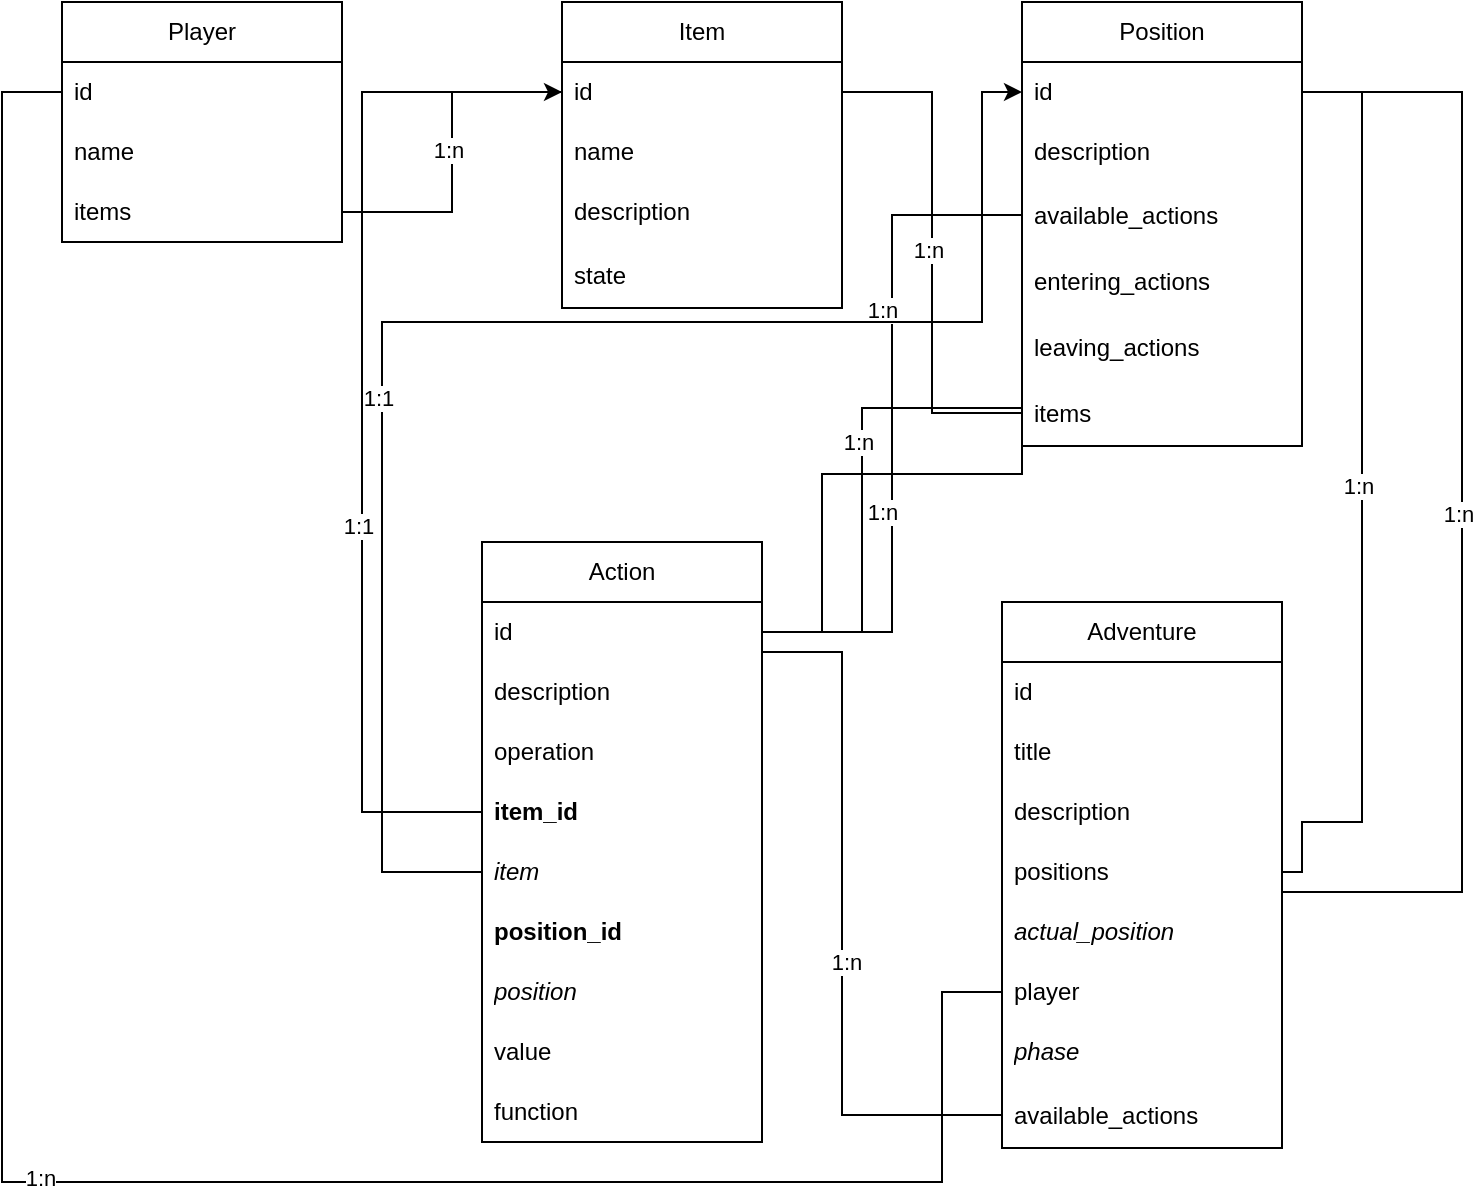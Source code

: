 <mxfile version="23.1.5" type="device" pages="2">
  <diagram name="domain" id="5f0bae14-7c28-e335-631c-24af17079c00">
    <mxGraphModel dx="1434" dy="746" grid="1" gridSize="10" guides="1" tooltips="1" connect="1" arrows="1" fold="1" page="1" pageScale="1" pageWidth="1100" pageHeight="850" background="none" math="0" shadow="0">
      <root>
        <mxCell id="0" />
        <mxCell id="1" parent="0" />
        <mxCell id="1IV6oj0AkLLf4Vp_rQSQ-2" value="Player" style="swimlane;fontStyle=0;childLayout=stackLayout;horizontal=1;startSize=30;horizontalStack=0;resizeParent=1;resizeParentMax=0;resizeLast=0;collapsible=1;marginBottom=0;whiteSpace=wrap;html=1;" parent="1" vertex="1">
          <mxGeometry x="130" y="100" width="140" height="120" as="geometry" />
        </mxCell>
        <mxCell id="1IV6oj0AkLLf4Vp_rQSQ-78" value="id" style="text;strokeColor=none;fillColor=none;align=left;verticalAlign=middle;spacingLeft=4;spacingRight=4;overflow=hidden;points=[[0,0.5],[1,0.5]];portConstraint=eastwest;rotatable=0;whiteSpace=wrap;html=1;" parent="1IV6oj0AkLLf4Vp_rQSQ-2" vertex="1">
          <mxGeometry y="30" width="140" height="30" as="geometry" />
        </mxCell>
        <mxCell id="1IV6oj0AkLLf4Vp_rQSQ-3" value="name" style="text;strokeColor=none;fillColor=none;align=left;verticalAlign=middle;spacingLeft=4;spacingRight=4;overflow=hidden;points=[[0,0.5],[1,0.5]];portConstraint=eastwest;rotatable=0;whiteSpace=wrap;html=1;" parent="1IV6oj0AkLLf4Vp_rQSQ-2" vertex="1">
          <mxGeometry y="60" width="140" height="30" as="geometry" />
        </mxCell>
        <mxCell id="1IV6oj0AkLLf4Vp_rQSQ-5" value="items" style="text;strokeColor=none;fillColor=none;align=left;verticalAlign=middle;spacingLeft=4;spacingRight=4;overflow=hidden;points=[[0,0.5],[1,0.5]];portConstraint=eastwest;rotatable=0;whiteSpace=wrap;html=1;" parent="1IV6oj0AkLLf4Vp_rQSQ-2" vertex="1">
          <mxGeometry y="90" width="140" height="30" as="geometry" />
        </mxCell>
        <object label="Item" value="" id="1IV6oj0AkLLf4Vp_rQSQ-6">
          <mxCell style="swimlane;fontStyle=0;childLayout=stackLayout;horizontal=1;startSize=30;horizontalStack=0;resizeParent=1;resizeParentMax=0;resizeLast=0;collapsible=1;marginBottom=0;whiteSpace=wrap;html=1;" parent="1" vertex="1">
            <mxGeometry x="380" y="100" width="140" height="153" as="geometry" />
          </mxCell>
        </object>
        <mxCell id="1IV6oj0AkLLf4Vp_rQSQ-15" value="id" style="text;strokeColor=none;fillColor=none;align=left;verticalAlign=middle;spacingLeft=4;spacingRight=4;overflow=hidden;points=[[0,0.5],[1,0.5]];portConstraint=eastwest;rotatable=0;whiteSpace=wrap;html=1;" parent="1IV6oj0AkLLf4Vp_rQSQ-6" vertex="1">
          <mxGeometry y="30" width="140" height="30" as="geometry" />
        </mxCell>
        <mxCell id="1IV6oj0AkLLf4Vp_rQSQ-7" value="name" style="text;strokeColor=none;fillColor=none;align=left;verticalAlign=middle;spacingLeft=4;spacingRight=4;overflow=hidden;points=[[0,0.5],[1,0.5]];portConstraint=eastwest;rotatable=0;whiteSpace=wrap;html=1;" parent="1IV6oj0AkLLf4Vp_rQSQ-6" vertex="1">
          <mxGeometry y="60" width="140" height="30" as="geometry" />
        </mxCell>
        <mxCell id="1IV6oj0AkLLf4Vp_rQSQ-8" value="description" style="text;strokeColor=none;fillColor=none;align=left;verticalAlign=middle;spacingLeft=4;spacingRight=4;overflow=hidden;points=[[0,0.5],[1,0.5]];portConstraint=eastwest;rotatable=0;whiteSpace=wrap;html=1;" parent="1IV6oj0AkLLf4Vp_rQSQ-6" vertex="1">
          <mxGeometry y="90" width="140" height="30" as="geometry" />
        </mxCell>
        <object label="state" id="1IV6oj0AkLLf4Vp_rQSQ-9">
          <mxCell style="text;strokeColor=none;fillColor=none;align=left;verticalAlign=middle;spacingLeft=4;spacingRight=4;overflow=hidden;points=[[0,0.5],[1,0.5]];portConstraint=eastwest;rotatable=0;whiteSpace=wrap;html=1;" parent="1IV6oj0AkLLf4Vp_rQSQ-6" vertex="1">
            <mxGeometry y="120" width="140" height="33" as="geometry" />
          </mxCell>
        </object>
        <mxCell id="1IV6oj0AkLLf4Vp_rQSQ-14" value="" style="endArrow=none;html=1;rounded=0;exitX=1;exitY=0.5;exitDx=0;exitDy=0;entryX=0;entryY=0.5;entryDx=0;entryDy=0;edgeStyle=orthogonalEdgeStyle;" parent="1" source="1IV6oj0AkLLf4Vp_rQSQ-5" target="1IV6oj0AkLLf4Vp_rQSQ-15" edge="1">
          <mxGeometry width="50" height="50" relative="1" as="geometry">
            <mxPoint x="390" y="210" as="sourcePoint" />
            <mxPoint x="440" y="160" as="targetPoint" />
          </mxGeometry>
        </mxCell>
        <mxCell id="1IV6oj0AkLLf4Vp_rQSQ-16" value="1:n" style="edgeLabel;html=1;align=center;verticalAlign=middle;resizable=0;points=[];" parent="1IV6oj0AkLLf4Vp_rQSQ-14" vertex="1" connectable="0">
          <mxGeometry x="0.015" y="2" relative="1" as="geometry">
            <mxPoint as="offset" />
          </mxGeometry>
        </mxCell>
        <object label="Position" value="" id="1IV6oj0AkLLf4Vp_rQSQ-17">
          <mxCell style="swimlane;fontStyle=0;childLayout=stackLayout;horizontal=1;startSize=30;horizontalStack=0;resizeParent=1;resizeParentMax=0;resizeLast=0;collapsible=1;marginBottom=0;whiteSpace=wrap;html=1;" parent="1" vertex="1">
            <mxGeometry x="610" y="100" width="140" height="222" as="geometry" />
          </mxCell>
        </object>
        <mxCell id="1IV6oj0AkLLf4Vp_rQSQ-18" value="id" style="text;strokeColor=none;fillColor=none;align=left;verticalAlign=middle;spacingLeft=4;spacingRight=4;overflow=hidden;points=[[0,0.5],[1,0.5]];portConstraint=eastwest;rotatable=0;whiteSpace=wrap;html=1;" parent="1IV6oj0AkLLf4Vp_rQSQ-17" vertex="1">
          <mxGeometry y="30" width="140" height="30" as="geometry" />
        </mxCell>
        <mxCell id="1IV6oj0AkLLf4Vp_rQSQ-20" value="description" style="text;strokeColor=none;fillColor=none;align=left;verticalAlign=middle;spacingLeft=4;spacingRight=4;overflow=hidden;points=[[0,0.5],[1,0.5]];portConstraint=eastwest;rotatable=0;whiteSpace=wrap;html=1;" parent="1IV6oj0AkLLf4Vp_rQSQ-17" vertex="1">
          <mxGeometry y="60" width="140" height="30" as="geometry" />
        </mxCell>
        <object label="&lt;div style=&quot;background-color: rgb(255, 255, 255); line-height: 19px;&quot;&gt;&lt;div style=&quot;line-height: 19px;&quot;&gt;&lt;font face=&quot;Helvetica&quot;&gt;available_actions&lt;/font&gt;&lt;/div&gt;&lt;/div&gt;" id="1IV6oj0AkLLf4Vp_rQSQ-22">
          <mxCell style="text;strokeColor=none;fillColor=none;align=left;verticalAlign=middle;spacingLeft=4;spacingRight=4;overflow=hidden;points=[[0,0.5],[1,0.5]];portConstraint=eastwest;rotatable=0;whiteSpace=wrap;html=1;" parent="1IV6oj0AkLLf4Vp_rQSQ-17" vertex="1">
            <mxGeometry y="90" width="140" height="33" as="geometry" />
          </mxCell>
        </object>
        <object label="&lt;div style=&quot;background-color: rgb(255, 255, 255); line-height: 19px;&quot;&gt;&lt;div style=&quot;line-height: 19px;&quot;&gt;&lt;font face=&quot;Helvetica&quot;&gt;entering_actions&lt;/font&gt;&lt;/div&gt;&lt;/div&gt;" id="1IV6oj0AkLLf4Vp_rQSQ-23">
          <mxCell style="text;strokeColor=none;fillColor=none;align=left;verticalAlign=middle;spacingLeft=4;spacingRight=4;overflow=hidden;points=[[0,0.5],[1,0.5]];portConstraint=eastwest;rotatable=0;whiteSpace=wrap;html=1;" parent="1IV6oj0AkLLf4Vp_rQSQ-17" vertex="1">
            <mxGeometry y="123" width="140" height="33" as="geometry" />
          </mxCell>
        </object>
        <object label="&lt;div style=&quot;background-color: rgb(255, 255, 255); line-height: 19px;&quot;&gt;&lt;div style=&quot;line-height: 19px;&quot;&gt;&lt;font face=&quot;Helvetica&quot;&gt;leaving_actions&lt;/font&gt;&lt;/div&gt;&lt;/div&gt;" id="1IV6oj0AkLLf4Vp_rQSQ-25">
          <mxCell style="text;strokeColor=none;fillColor=none;align=left;verticalAlign=middle;spacingLeft=4;spacingRight=4;overflow=hidden;points=[[0,0.5],[1,0.5]];portConstraint=eastwest;rotatable=0;whiteSpace=wrap;html=1;" parent="1IV6oj0AkLLf4Vp_rQSQ-17" vertex="1">
            <mxGeometry y="156" width="140" height="33" as="geometry" />
          </mxCell>
        </object>
        <object label="&lt;div style=&quot;background-color: rgb(255, 255, 255); line-height: 19px;&quot;&gt;&lt;div style=&quot;line-height: 19px;&quot;&gt;&lt;font face=&quot;Helvetica&quot;&gt;items&lt;/font&gt;&lt;/div&gt;&lt;/div&gt;" id="1IV6oj0AkLLf4Vp_rQSQ-24">
          <mxCell style="text;strokeColor=none;fillColor=none;align=left;verticalAlign=middle;spacingLeft=4;spacingRight=4;overflow=hidden;points=[[0,0.5],[1,0.5]];portConstraint=eastwest;rotatable=0;whiteSpace=wrap;html=1;" parent="1IV6oj0AkLLf4Vp_rQSQ-17" vertex="1">
            <mxGeometry y="189" width="140" height="33" as="geometry" />
          </mxCell>
        </object>
        <mxCell id="1IV6oj0AkLLf4Vp_rQSQ-26" value="" style="endArrow=none;html=1;rounded=0;exitX=0;exitY=0.5;exitDx=0;exitDy=0;entryX=1;entryY=0.5;entryDx=0;entryDy=0;edgeStyle=orthogonalEdgeStyle;" parent="1" source="1IV6oj0AkLLf4Vp_rQSQ-24" target="1IV6oj0AkLLf4Vp_rQSQ-15" edge="1">
          <mxGeometry width="50" height="50" relative="1" as="geometry">
            <mxPoint x="280" y="215" as="sourcePoint" />
            <mxPoint x="390" y="155" as="targetPoint" />
          </mxGeometry>
        </mxCell>
        <mxCell id="1IV6oj0AkLLf4Vp_rQSQ-27" value="1:n" style="edgeLabel;html=1;align=center;verticalAlign=middle;resizable=0;points=[];" parent="1IV6oj0AkLLf4Vp_rQSQ-26" vertex="1" connectable="0">
          <mxGeometry x="0.015" y="2" relative="1" as="geometry">
            <mxPoint as="offset" />
          </mxGeometry>
        </mxCell>
        <mxCell id="1IV6oj0AkLLf4Vp_rQSQ-32" value="Action" style="swimlane;fontStyle=0;childLayout=stackLayout;horizontal=1;startSize=30;horizontalStack=0;resizeParent=1;resizeParentMax=0;resizeLast=0;collapsible=1;marginBottom=0;whiteSpace=wrap;html=1;" parent="1" vertex="1">
          <mxGeometry x="340" y="370" width="140" height="300" as="geometry" />
        </mxCell>
        <mxCell id="1IV6oj0AkLLf4Vp_rQSQ-33" value="id" style="text;strokeColor=none;fillColor=none;align=left;verticalAlign=middle;spacingLeft=4;spacingRight=4;overflow=hidden;points=[[0,0.5],[1,0.5]];portConstraint=eastwest;rotatable=0;whiteSpace=wrap;html=1;" parent="1IV6oj0AkLLf4Vp_rQSQ-32" vertex="1">
          <mxGeometry y="30" width="140" height="30" as="geometry" />
        </mxCell>
        <mxCell id="1IV6oj0AkLLf4Vp_rQSQ-34" value="description" style="text;strokeColor=none;fillColor=none;align=left;verticalAlign=middle;spacingLeft=4;spacingRight=4;overflow=hidden;points=[[0,0.5],[1,0.5]];portConstraint=eastwest;rotatable=0;whiteSpace=wrap;html=1;" parent="1IV6oj0AkLLf4Vp_rQSQ-32" vertex="1">
          <mxGeometry y="60" width="140" height="30" as="geometry" />
        </mxCell>
        <mxCell id="1IV6oj0AkLLf4Vp_rQSQ-29" value="operation" style="text;strokeColor=none;fillColor=none;align=left;verticalAlign=middle;spacingLeft=4;spacingRight=4;overflow=hidden;points=[[0,0.5],[1,0.5]];portConstraint=eastwest;rotatable=0;whiteSpace=wrap;html=1;" parent="1IV6oj0AkLLf4Vp_rQSQ-32" vertex="1">
          <mxGeometry y="90" width="140" height="30" as="geometry" />
        </mxCell>
        <mxCell id="wDc-vlpJ7WVGgkL3oMPo-3" value="item_id" style="text;strokeColor=none;fillColor=none;align=left;verticalAlign=middle;spacingLeft=4;spacingRight=4;overflow=hidden;points=[[0,0.5],[1,0.5]];portConstraint=eastwest;rotatable=0;whiteSpace=wrap;html=1;fontStyle=1" vertex="1" parent="1IV6oj0AkLLf4Vp_rQSQ-32">
          <mxGeometry y="120" width="140" height="30" as="geometry" />
        </mxCell>
        <mxCell id="1IV6oj0AkLLf4Vp_rQSQ-56" value="item" style="text;strokeColor=none;fillColor=none;align=left;verticalAlign=middle;spacingLeft=4;spacingRight=4;overflow=hidden;points=[[0,0.5],[1,0.5]];portConstraint=eastwest;rotatable=0;whiteSpace=wrap;html=1;fontStyle=2" parent="1IV6oj0AkLLf4Vp_rQSQ-32" vertex="1">
          <mxGeometry y="150" width="140" height="30" as="geometry" />
        </mxCell>
        <mxCell id="wDc-vlpJ7WVGgkL3oMPo-4" value="position_id" style="text;strokeColor=none;fillColor=none;align=left;verticalAlign=middle;spacingLeft=4;spacingRight=4;overflow=hidden;points=[[0,0.5],[1,0.5]];portConstraint=eastwest;rotatable=0;whiteSpace=wrap;html=1;fontStyle=1" vertex="1" parent="1IV6oj0AkLLf4Vp_rQSQ-32">
          <mxGeometry y="180" width="140" height="30" as="geometry" />
        </mxCell>
        <mxCell id="1IV6oj0AkLLf4Vp_rQSQ-30" value="position" style="text;strokeColor=none;fillColor=none;align=left;verticalAlign=middle;spacingLeft=4;spacingRight=4;overflow=hidden;points=[[0,0.5],[1,0.5]];portConstraint=eastwest;rotatable=0;whiteSpace=wrap;html=1;fontStyle=2" parent="1IV6oj0AkLLf4Vp_rQSQ-32" vertex="1">
          <mxGeometry y="210" width="140" height="30" as="geometry" />
        </mxCell>
        <mxCell id="wDc-vlpJ7WVGgkL3oMPo-6" value="value" style="text;strokeColor=none;fillColor=none;align=left;verticalAlign=middle;spacingLeft=4;spacingRight=4;overflow=hidden;points=[[0,0.5],[1,0.5]];portConstraint=eastwest;rotatable=0;whiteSpace=wrap;html=1;" vertex="1" parent="1IV6oj0AkLLf4Vp_rQSQ-32">
          <mxGeometry y="240" width="140" height="30" as="geometry" />
        </mxCell>
        <mxCell id="1IV6oj0AkLLf4Vp_rQSQ-31" value="function" style="text;strokeColor=none;fillColor=none;align=left;verticalAlign=middle;spacingLeft=4;spacingRight=4;overflow=hidden;points=[[0,0.5],[1,0.5]];portConstraint=eastwest;rotatable=0;whiteSpace=wrap;html=1;" parent="1IV6oj0AkLLf4Vp_rQSQ-32" vertex="1">
          <mxGeometry y="270" width="140" height="30" as="geometry" />
        </mxCell>
        <mxCell id="1IV6oj0AkLLf4Vp_rQSQ-38" value="Adventure" style="swimlane;fontStyle=0;childLayout=stackLayout;horizontal=1;startSize=30;horizontalStack=0;resizeParent=1;resizeParentMax=0;resizeLast=0;collapsible=1;marginBottom=0;whiteSpace=wrap;html=1;" parent="1" vertex="1">
          <mxGeometry x="600" y="400" width="140" height="273" as="geometry" />
        </mxCell>
        <mxCell id="1IV6oj0AkLLf4Vp_rQSQ-39" value="id" style="text;strokeColor=none;fillColor=none;align=left;verticalAlign=middle;spacingLeft=4;spacingRight=4;overflow=hidden;points=[[0,0.5],[1,0.5]];portConstraint=eastwest;rotatable=0;whiteSpace=wrap;html=1;" parent="1IV6oj0AkLLf4Vp_rQSQ-38" vertex="1">
          <mxGeometry y="30" width="140" height="30" as="geometry" />
        </mxCell>
        <mxCell id="wDc-vlpJ7WVGgkL3oMPo-1" value="title" style="text;strokeColor=none;fillColor=none;align=left;verticalAlign=middle;spacingLeft=4;spacingRight=4;overflow=hidden;points=[[0,0.5],[1,0.5]];portConstraint=eastwest;rotatable=0;whiteSpace=wrap;html=1;" vertex="1" parent="1IV6oj0AkLLf4Vp_rQSQ-38">
          <mxGeometry y="60" width="140" height="30" as="geometry" />
        </mxCell>
        <mxCell id="wDc-vlpJ7WVGgkL3oMPo-2" value="description" style="text;strokeColor=none;fillColor=none;align=left;verticalAlign=middle;spacingLeft=4;spacingRight=4;overflow=hidden;points=[[0,0.5],[1,0.5]];portConstraint=eastwest;rotatable=0;whiteSpace=wrap;html=1;" vertex="1" parent="1IV6oj0AkLLf4Vp_rQSQ-38">
          <mxGeometry y="90" width="140" height="30" as="geometry" />
        </mxCell>
        <mxCell id="1IV6oj0AkLLf4Vp_rQSQ-55" value="positions" style="text;strokeColor=none;fillColor=none;align=left;verticalAlign=middle;spacingLeft=4;spacingRight=4;overflow=hidden;points=[[0,0.5],[1,0.5]];portConstraint=eastwest;rotatable=0;whiteSpace=wrap;html=1;" parent="1IV6oj0AkLLf4Vp_rQSQ-38" vertex="1">
          <mxGeometry y="120" width="140" height="30" as="geometry" />
        </mxCell>
        <mxCell id="1IV6oj0AkLLf4Vp_rQSQ-54" value="actual_position" style="text;strokeColor=none;fillColor=none;align=left;verticalAlign=middle;spacingLeft=4;spacingRight=4;overflow=hidden;points=[[0,0.5],[1,0.5]];portConstraint=eastwest;rotatable=0;whiteSpace=wrap;html=1;fontStyle=2" parent="1IV6oj0AkLLf4Vp_rQSQ-38" vertex="1">
          <mxGeometry y="150" width="140" height="30" as="geometry" />
        </mxCell>
        <mxCell id="1IV6oj0AkLLf4Vp_rQSQ-73" value="player" style="text;strokeColor=none;fillColor=none;align=left;verticalAlign=middle;spacingLeft=4;spacingRight=4;overflow=hidden;points=[[0,0.5],[1,0.5]];portConstraint=eastwest;rotatable=0;whiteSpace=wrap;html=1;" parent="1IV6oj0AkLLf4Vp_rQSQ-38" vertex="1">
          <mxGeometry y="180" width="140" height="30" as="geometry" />
        </mxCell>
        <mxCell id="1IV6oj0AkLLf4Vp_rQSQ-72" value="phase" style="text;strokeColor=none;fillColor=none;align=left;verticalAlign=middle;spacingLeft=4;spacingRight=4;overflow=hidden;points=[[0,0.5],[1,0.5]];portConstraint=eastwest;rotatable=0;whiteSpace=wrap;html=1;fontStyle=2" parent="1IV6oj0AkLLf4Vp_rQSQ-38" vertex="1">
          <mxGeometry y="210" width="140" height="30" as="geometry" />
        </mxCell>
        <object label="&lt;div style=&quot;background-color: rgb(255, 255, 255); line-height: 19px;&quot;&gt;&lt;div style=&quot;line-height: 19px;&quot;&gt;&lt;font face=&quot;Helvetica&quot;&gt;available_actions&lt;/font&gt;&lt;/div&gt;&lt;/div&gt;" id="1IV6oj0AkLLf4Vp_rQSQ-69">
          <mxCell style="text;strokeColor=none;fillColor=none;align=left;verticalAlign=middle;spacingLeft=4;spacingRight=4;overflow=hidden;points=[[0,0.5],[1,0.5]];portConstraint=eastwest;rotatable=0;whiteSpace=wrap;html=1;" parent="1IV6oj0AkLLf4Vp_rQSQ-38" vertex="1">
            <mxGeometry y="240" width="140" height="33" as="geometry" />
          </mxCell>
        </object>
        <mxCell id="1IV6oj0AkLLf4Vp_rQSQ-45" value="" style="endArrow=none;html=1;rounded=0;entryX=1;entryY=0.5;entryDx=0;entryDy=0;edgeStyle=orthogonalEdgeStyle;exitX=1;exitY=0.5;exitDx=0;exitDy=0;" parent="1" source="1IV6oj0AkLLf4Vp_rQSQ-55" target="1IV6oj0AkLLf4Vp_rQSQ-18" edge="1">
          <mxGeometry width="50" height="50" relative="1" as="geometry">
            <mxPoint x="750" y="510" as="sourcePoint" />
            <mxPoint x="530" y="155" as="targetPoint" />
            <Array as="points">
              <mxPoint x="750" y="510" />
              <mxPoint x="780" y="510" />
              <mxPoint x="780" y="145" />
            </Array>
          </mxGeometry>
        </mxCell>
        <mxCell id="1IV6oj0AkLLf4Vp_rQSQ-46" value="1:n" style="edgeLabel;html=1;align=center;verticalAlign=middle;resizable=0;points=[];" parent="1IV6oj0AkLLf4Vp_rQSQ-45" vertex="1" connectable="0">
          <mxGeometry x="0.015" y="2" relative="1" as="geometry">
            <mxPoint as="offset" />
          </mxGeometry>
        </mxCell>
        <mxCell id="1IV6oj0AkLLf4Vp_rQSQ-48" value="" style="endArrow=none;html=1;rounded=0;exitX=1;exitY=0.5;exitDx=0;exitDy=0;entryX=0;entryY=0.5;entryDx=0;entryDy=0;edgeStyle=orthogonalEdgeStyle;" parent="1" source="1IV6oj0AkLLf4Vp_rQSQ-33" target="1IV6oj0AkLLf4Vp_rQSQ-22" edge="1">
          <mxGeometry width="50" height="50" relative="1" as="geometry">
            <mxPoint x="620" y="379" as="sourcePoint" />
            <mxPoint x="530" y="155" as="targetPoint" />
          </mxGeometry>
        </mxCell>
        <mxCell id="1IV6oj0AkLLf4Vp_rQSQ-49" value="1:n" style="edgeLabel;html=1;align=center;verticalAlign=middle;resizable=0;points=[];" parent="1IV6oj0AkLLf4Vp_rQSQ-48" vertex="1" connectable="0">
          <mxGeometry x="0.015" y="2" relative="1" as="geometry">
            <mxPoint x="-3" y="-54" as="offset" />
          </mxGeometry>
        </mxCell>
        <mxCell id="1IV6oj0AkLLf4Vp_rQSQ-50" value="" style="endArrow=none;html=1;rounded=0;exitX=1;exitY=0.5;exitDx=0;exitDy=0;entryX=0;entryY=0.5;entryDx=0;entryDy=0;edgeStyle=orthogonalEdgeStyle;" parent="1" source="1IV6oj0AkLLf4Vp_rQSQ-33" target="1IV6oj0AkLLf4Vp_rQSQ-23" edge="1">
          <mxGeometry width="50" height="50" relative="1" as="geometry">
            <mxPoint x="490" y="425" as="sourcePoint" />
            <mxPoint x="620" y="280" as="targetPoint" />
            <Array as="points">
              <mxPoint x="530" y="415" />
              <mxPoint x="530" y="303" />
            </Array>
          </mxGeometry>
        </mxCell>
        <mxCell id="1IV6oj0AkLLf4Vp_rQSQ-51" value="1:n" style="edgeLabel;html=1;align=center;verticalAlign=middle;resizable=0;points=[];" parent="1IV6oj0AkLLf4Vp_rQSQ-50" vertex="1" connectable="0">
          <mxGeometry x="0.015" y="2" relative="1" as="geometry">
            <mxPoint y="10" as="offset" />
          </mxGeometry>
        </mxCell>
        <mxCell id="1IV6oj0AkLLf4Vp_rQSQ-52" value="" style="endArrow=none;html=1;rounded=0;exitX=1;exitY=0.5;exitDx=0;exitDy=0;entryX=0;entryY=0.5;entryDx=0;entryDy=0;edgeStyle=orthogonalEdgeStyle;" parent="1" source="1IV6oj0AkLLf4Vp_rQSQ-33" target="1IV6oj0AkLLf4Vp_rQSQ-25" edge="1">
          <mxGeometry width="50" height="50" relative="1" as="geometry">
            <mxPoint x="500" y="435" as="sourcePoint" />
            <mxPoint x="630" y="290" as="targetPoint" />
            <Array as="points">
              <mxPoint x="510" y="415" />
              <mxPoint x="510" y="336" />
            </Array>
          </mxGeometry>
        </mxCell>
        <mxCell id="1IV6oj0AkLLf4Vp_rQSQ-53" value="1:n" style="edgeLabel;html=1;align=center;verticalAlign=middle;resizable=0;points=[];" parent="1IV6oj0AkLLf4Vp_rQSQ-52" vertex="1" connectable="0">
          <mxGeometry x="0.015" y="2" relative="1" as="geometry">
            <mxPoint y="21" as="offset" />
          </mxGeometry>
        </mxCell>
        <mxCell id="1IV6oj0AkLLf4Vp_rQSQ-57" value="" style="edgeStyle=orthogonalEdgeStyle;rounded=0;orthogonalLoop=1;jettySize=auto;html=1;entryX=0;entryY=0.5;entryDx=0;entryDy=0;exitX=0;exitY=0.5;exitDx=0;exitDy=0;" parent="1" source="1IV6oj0AkLLf4Vp_rQSQ-56" target="1IV6oj0AkLLf4Vp_rQSQ-15" edge="1">
          <mxGeometry relative="1" as="geometry">
            <mxPoint x="270" y="425" as="sourcePoint" />
            <mxPoint x="350" y="485" as="targetPoint" />
            <Array as="points">
              <mxPoint x="280" y="505" />
              <mxPoint x="280" y="145" />
            </Array>
          </mxGeometry>
        </mxCell>
        <mxCell id="1IV6oj0AkLLf4Vp_rQSQ-58" value="1:1" style="edgeLabel;html=1;align=center;verticalAlign=middle;resizable=0;points=[];" parent="1IV6oj0AkLLf4Vp_rQSQ-57" vertex="1" connectable="0">
          <mxGeometry x="-0.152" y="2" relative="1" as="geometry">
            <mxPoint as="offset" />
          </mxGeometry>
        </mxCell>
        <mxCell id="1IV6oj0AkLLf4Vp_rQSQ-59" value="" style="edgeStyle=orthogonalEdgeStyle;rounded=0;orthogonalLoop=1;jettySize=auto;html=1;entryX=0;entryY=0.5;entryDx=0;entryDy=0;exitX=0;exitY=0.5;exitDx=0;exitDy=0;" parent="1" source="1IV6oj0AkLLf4Vp_rQSQ-30" target="1IV6oj0AkLLf4Vp_rQSQ-18" edge="1">
          <mxGeometry relative="1" as="geometry">
            <mxPoint x="270" y="485" as="sourcePoint" />
            <mxPoint x="390" y="155" as="targetPoint" />
            <Array as="points">
              <mxPoint x="290" y="535" />
              <mxPoint x="290" y="260" />
              <mxPoint x="590" y="260" />
              <mxPoint x="590" y="145" />
            </Array>
          </mxGeometry>
        </mxCell>
        <mxCell id="1IV6oj0AkLLf4Vp_rQSQ-60" value="1:1" style="edgeLabel;html=1;align=center;verticalAlign=middle;resizable=0;points=[];" parent="1IV6oj0AkLLf4Vp_rQSQ-59" vertex="1" connectable="0">
          <mxGeometry x="-0.152" y="2" relative="1" as="geometry">
            <mxPoint as="offset" />
          </mxGeometry>
        </mxCell>
        <mxCell id="1IV6oj0AkLLf4Vp_rQSQ-61" value="" style="endArrow=none;html=1;rounded=0;edgeStyle=orthogonalEdgeStyle;exitX=1;exitY=0.5;exitDx=0;exitDy=0;" parent="1" source="1IV6oj0AkLLf4Vp_rQSQ-54" edge="1">
          <mxGeometry width="50" height="50" relative="1" as="geometry">
            <mxPoint x="790" y="545" as="sourcePoint" />
            <mxPoint x="750" y="145" as="targetPoint" />
            <Array as="points">
              <mxPoint x="830" y="545" />
              <mxPoint x="830" y="145" />
            </Array>
          </mxGeometry>
        </mxCell>
        <mxCell id="1IV6oj0AkLLf4Vp_rQSQ-62" value="1:n" style="edgeLabel;html=1;align=center;verticalAlign=middle;resizable=0;points=[];" parent="1IV6oj0AkLLf4Vp_rQSQ-61" vertex="1" connectable="0">
          <mxGeometry x="0.015" y="2" relative="1" as="geometry">
            <mxPoint as="offset" />
          </mxGeometry>
        </mxCell>
        <mxCell id="1IV6oj0AkLLf4Vp_rQSQ-70" value="" style="endArrow=none;html=1;rounded=0;exitX=1;exitY=0.5;exitDx=0;exitDy=0;entryX=0;entryY=0.5;entryDx=0;entryDy=0;edgeStyle=orthogonalEdgeStyle;" parent="1" source="1IV6oj0AkLLf4Vp_rQSQ-33" target="1IV6oj0AkLLf4Vp_rQSQ-69" edge="1">
          <mxGeometry width="50" height="50" relative="1" as="geometry">
            <mxPoint x="490" y="425" as="sourcePoint" />
            <mxPoint x="620" y="313" as="targetPoint" />
            <Array as="points">
              <mxPoint x="480" y="425" />
              <mxPoint x="520" y="425" />
              <mxPoint x="520" y="657" />
            </Array>
          </mxGeometry>
        </mxCell>
        <mxCell id="1IV6oj0AkLLf4Vp_rQSQ-71" value="1:n" style="edgeLabel;html=1;align=center;verticalAlign=middle;resizable=0;points=[];" parent="1IV6oj0AkLLf4Vp_rQSQ-70" vertex="1" connectable="0">
          <mxGeometry x="0.015" y="2" relative="1" as="geometry">
            <mxPoint y="21" as="offset" />
          </mxGeometry>
        </mxCell>
        <mxCell id="1IV6oj0AkLLf4Vp_rQSQ-76" value="" style="endArrow=none;html=1;rounded=0;exitX=0;exitY=0.5;exitDx=0;exitDy=0;entryX=0;entryY=0.5;entryDx=0;entryDy=0;edgeStyle=orthogonalEdgeStyle;" parent="1" source="1IV6oj0AkLLf4Vp_rQSQ-78" target="1IV6oj0AkLLf4Vp_rQSQ-73" edge="1">
          <mxGeometry width="50" height="50" relative="1" as="geometry">
            <mxPoint x="280" y="185" as="sourcePoint" />
            <mxPoint x="390" y="155" as="targetPoint" />
            <Array as="points">
              <mxPoint x="100" y="145" />
              <mxPoint x="100" y="690" />
              <mxPoint x="570" y="690" />
              <mxPoint x="570" y="595" />
            </Array>
          </mxGeometry>
        </mxCell>
        <mxCell id="1IV6oj0AkLLf4Vp_rQSQ-77" value="1:n" style="edgeLabel;html=1;align=center;verticalAlign=middle;resizable=0;points=[];" parent="1IV6oj0AkLLf4Vp_rQSQ-76" vertex="1" connectable="0">
          <mxGeometry x="0.015" y="2" relative="1" as="geometry">
            <mxPoint as="offset" />
          </mxGeometry>
        </mxCell>
      </root>
    </mxGraphModel>
  </diagram>
  <diagram id="Xv6sLiiodAIHcnlPZoqA" name="dungeon flow">
    <mxGraphModel dx="1434" dy="1846" grid="1" gridSize="10" guides="1" tooltips="1" connect="1" arrows="1" fold="1" page="1" pageScale="1" pageWidth="850" pageHeight="1100" math="0" shadow="0">
      <root>
        <mxCell id="0" />
        <mxCell id="1" parent="0" />
        <mxCell id="OpHPQtOI1xMnlN20b7Oq-3" value="" style="edgeStyle=orthogonalEdgeStyle;rounded=0;orthogonalLoop=1;jettySize=auto;html=1;" edge="1" parent="1" source="OpHPQtOI1xMnlN20b7Oq-1" target="OpHPQtOI1xMnlN20b7Oq-2">
          <mxGeometry relative="1" as="geometry" />
        </mxCell>
        <mxCell id="OpHPQtOI1xMnlN20b7Oq-1" value="0&lt;br&gt;In front of a dungeon" style="rounded=1;whiteSpace=wrap;html=1;absoluteArcSize=1;arcSize=14;strokeWidth=2;" vertex="1" parent="1">
          <mxGeometry x="370" y="530" width="100" height="100" as="geometry" />
        </mxCell>
        <mxCell id="OpHPQtOI1xMnlN20b7Oq-5" value="" style="edgeStyle=orthogonalEdgeStyle;rounded=0;orthogonalLoop=1;jettySize=auto;html=1;" edge="1" parent="1" source="OpHPQtOI1xMnlN20b7Oq-2" target="OpHPQtOI1xMnlN20b7Oq-4">
          <mxGeometry relative="1" as="geometry" />
        </mxCell>
        <mxCell id="OpHPQtOI1xMnlN20b7Oq-6" value="No" style="edgeLabel;html=1;align=center;verticalAlign=middle;resizable=0;points=[];" vertex="1" connectable="0" parent="OpHPQtOI1xMnlN20b7Oq-5">
          <mxGeometry x="-0.133" y="-1" relative="1" as="geometry">
            <mxPoint as="offset" />
          </mxGeometry>
        </mxCell>
        <mxCell id="OpHPQtOI1xMnlN20b7Oq-8" value="" style="edgeStyle=orthogonalEdgeStyle;rounded=0;orthogonalLoop=1;jettySize=auto;html=1;" edge="1" parent="1" source="OpHPQtOI1xMnlN20b7Oq-2" target="OpHPQtOI1xMnlN20b7Oq-7">
          <mxGeometry relative="1" as="geometry" />
        </mxCell>
        <mxCell id="OpHPQtOI1xMnlN20b7Oq-9" value="Yes" style="edgeLabel;html=1;align=center;verticalAlign=middle;resizable=0;points=[];" vertex="1" connectable="0" parent="OpHPQtOI1xMnlN20b7Oq-8">
          <mxGeometry x="-0.111" y="-2" relative="1" as="geometry">
            <mxPoint as="offset" />
          </mxGeometry>
        </mxCell>
        <mxCell id="OpHPQtOI1xMnlN20b7Oq-2" value="Go in?" style="rhombus;whiteSpace=wrap;html=1;rounded=1;arcSize=14;strokeWidth=2;" vertex="1" parent="1">
          <mxGeometry x="380" y="360" width="80" height="80" as="geometry" />
        </mxCell>
        <mxCell id="OpHPQtOI1xMnlN20b7Oq-4" value="-1 &lt;br&gt;Adventure ends" style="whiteSpace=wrap;html=1;rounded=1;arcSize=14;strokeWidth=2;" vertex="1" parent="1">
          <mxGeometry x="520" y="370" width="120" height="60" as="geometry" />
        </mxCell>
        <mxCell id="OpHPQtOI1xMnlN20b7Oq-11" value="" style="edgeStyle=orthogonalEdgeStyle;rounded=0;orthogonalLoop=1;jettySize=auto;html=1;" edge="1" parent="1" source="OpHPQtOI1xMnlN20b7Oq-7" target="OpHPQtOI1xMnlN20b7Oq-10">
          <mxGeometry relative="1" as="geometry" />
        </mxCell>
        <mxCell id="OpHPQtOI1xMnlN20b7Oq-7" value="1&lt;br&gt;Dark" style="whiteSpace=wrap;html=1;rounded=1;arcSize=14;strokeWidth=2;" vertex="1" parent="1">
          <mxGeometry x="369" y="180" width="100" height="90" as="geometry" />
        </mxCell>
        <mxCell id="OpHPQtOI1xMnlN20b7Oq-13" value="" style="edgeStyle=orthogonalEdgeStyle;rounded=0;orthogonalLoop=1;jettySize=auto;html=1;" edge="1" parent="1" source="OpHPQtOI1xMnlN20b7Oq-10" target="OpHPQtOI1xMnlN20b7Oq-12">
          <mxGeometry relative="1" as="geometry" />
        </mxCell>
        <mxCell id="OpHPQtOI1xMnlN20b7Oq-14" value="No" style="edgeLabel;html=1;align=center;verticalAlign=middle;resizable=0;points=[];" vertex="1" connectable="0" parent="OpHPQtOI1xMnlN20b7Oq-13">
          <mxGeometry x="-0.359" y="3" relative="1" as="geometry">
            <mxPoint as="offset" />
          </mxGeometry>
        </mxCell>
        <mxCell id="OpHPQtOI1xMnlN20b7Oq-16" value="" style="edgeStyle=orthogonalEdgeStyle;rounded=0;orthogonalLoop=1;jettySize=auto;html=1;" edge="1" parent="1" source="OpHPQtOI1xMnlN20b7Oq-10" target="OpHPQtOI1xMnlN20b7Oq-15">
          <mxGeometry relative="1" as="geometry" />
        </mxCell>
        <mxCell id="OpHPQtOI1xMnlN20b7Oq-17" value="Yes" style="edgeLabel;html=1;align=center;verticalAlign=middle;resizable=0;points=[];" vertex="1" connectable="0" parent="OpHPQtOI1xMnlN20b7Oq-16">
          <mxGeometry x="-0.111" y="1" relative="1" as="geometry">
            <mxPoint x="1" as="offset" />
          </mxGeometry>
        </mxCell>
        <mxCell id="OpHPQtOI1xMnlN20b7Oq-10" value="Light a torch?" style="rhombus;whiteSpace=wrap;html=1;rounded=1;arcSize=14;strokeWidth=2;" vertex="1" parent="1">
          <mxGeometry x="374" y="15" width="91" height="80" as="geometry" />
        </mxCell>
        <mxCell id="OpHPQtOI1xMnlN20b7Oq-12" value="-2 &lt;br&gt;Fell off staircase. Dead." style="whiteSpace=wrap;html=1;rounded=1;arcSize=14;strokeWidth=2;" vertex="1" parent="1">
          <mxGeometry x="530.5" y="25" width="120" height="60" as="geometry" />
        </mxCell>
        <mxCell id="OpHPQtOI1xMnlN20b7Oq-19" value="" style="edgeStyle=orthogonalEdgeStyle;rounded=0;orthogonalLoop=1;jettySize=auto;html=1;" edge="1" parent="1" source="OpHPQtOI1xMnlN20b7Oq-15" target="OpHPQtOI1xMnlN20b7Oq-18">
          <mxGeometry relative="1" as="geometry" />
        </mxCell>
        <mxCell id="OpHPQtOI1xMnlN20b7Oq-15" value="2&lt;br&gt;staircase, junction" style="whiteSpace=wrap;html=1;rounded=1;arcSize=14;strokeWidth=2;" vertex="1" parent="1">
          <mxGeometry x="359.5" y="-135" width="120" height="60" as="geometry" />
        </mxCell>
        <mxCell id="OpHPQtOI1xMnlN20b7Oq-21" value="" style="edgeStyle=orthogonalEdgeStyle;rounded=0;orthogonalLoop=1;jettySize=auto;html=1;" edge="1" parent="1" source="OpHPQtOI1xMnlN20b7Oq-18" target="OpHPQtOI1xMnlN20b7Oq-20">
          <mxGeometry relative="1" as="geometry" />
        </mxCell>
        <mxCell id="OpHPQtOI1xMnlN20b7Oq-22" value="Right" style="edgeLabel;html=1;align=center;verticalAlign=middle;resizable=0;points=[];" vertex="1" connectable="0" parent="OpHPQtOI1xMnlN20b7Oq-21">
          <mxGeometry x="-0.483" relative="1" as="geometry">
            <mxPoint as="offset" />
          </mxGeometry>
        </mxCell>
        <mxCell id="OpHPQtOI1xMnlN20b7Oq-24" value="" style="edgeStyle=orthogonalEdgeStyle;rounded=0;orthogonalLoop=1;jettySize=auto;html=1;" edge="1" parent="1" source="OpHPQtOI1xMnlN20b7Oq-18" target="OpHPQtOI1xMnlN20b7Oq-23">
          <mxGeometry relative="1" as="geometry" />
        </mxCell>
        <mxCell id="OpHPQtOI1xMnlN20b7Oq-25" value="Left" style="edgeLabel;html=1;align=center;verticalAlign=middle;resizable=0;points=[];" vertex="1" connectable="0" parent="OpHPQtOI1xMnlN20b7Oq-24">
          <mxGeometry x="-0.55" y="-2" relative="1" as="geometry">
            <mxPoint as="offset" />
          </mxGeometry>
        </mxCell>
        <mxCell id="OpHPQtOI1xMnlN20b7Oq-18" value="Which way?" style="rhombus;whiteSpace=wrap;html=1;rounded=1;arcSize=14;strokeWidth=2;" vertex="1" parent="1">
          <mxGeometry x="379.5" y="-285" width="80" height="80" as="geometry" />
        </mxCell>
        <mxCell id="OpHPQtOI1xMnlN20b7Oq-20" value="" style="whiteSpace=wrap;html=1;rounded=1;arcSize=14;strokeWidth=2;" vertex="1" parent="1">
          <mxGeometry x="519.5" y="-275" width="120" height="60" as="geometry" />
        </mxCell>
        <mxCell id="OpHPQtOI1xMnlN20b7Oq-23" value="" style="whiteSpace=wrap;html=1;rounded=1;arcSize=14;strokeWidth=2;" vertex="1" parent="1">
          <mxGeometry x="199.5" y="-275" width="120" height="60" as="geometry" />
        </mxCell>
      </root>
    </mxGraphModel>
  </diagram>
</mxfile>
